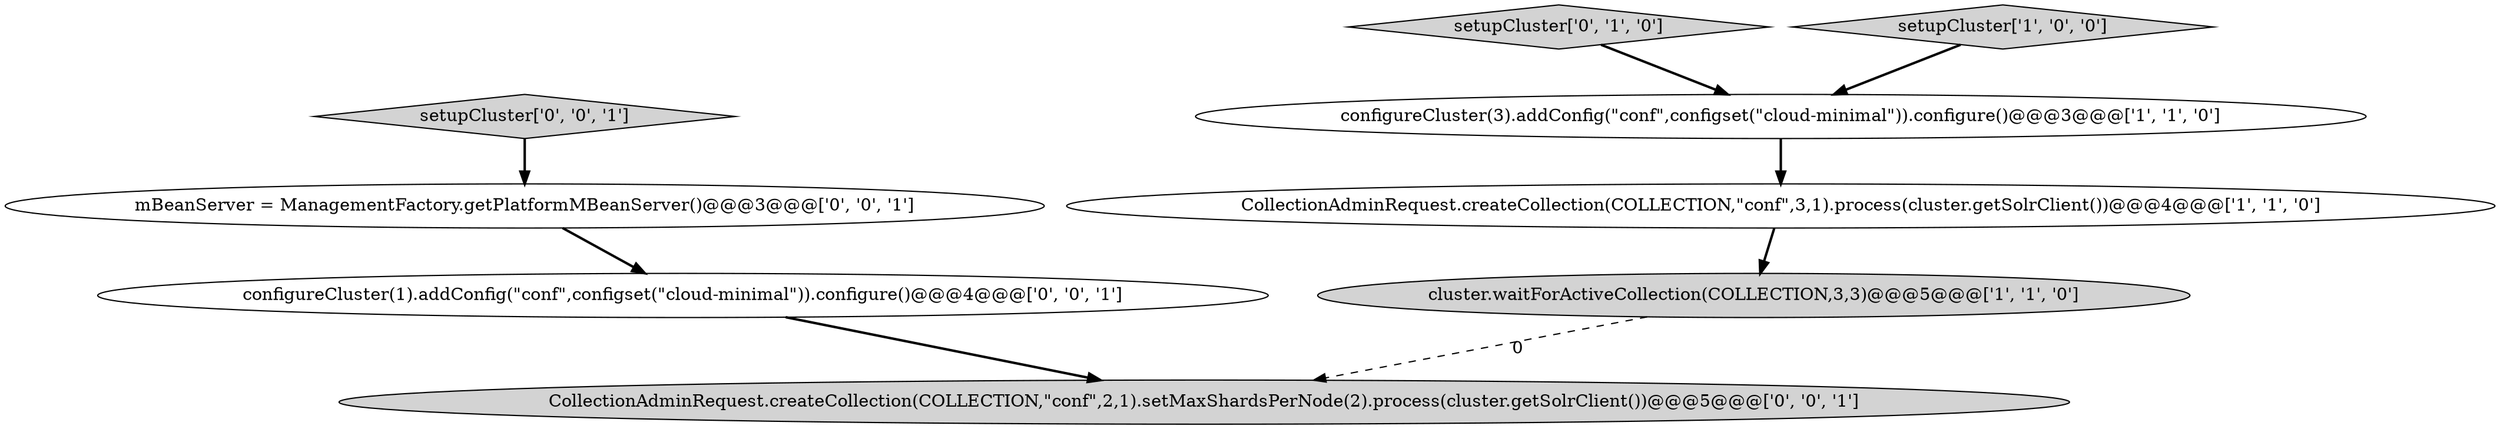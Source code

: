 digraph {
0 [style = filled, label = "configureCluster(3).addConfig(\"conf\",configset(\"cloud-minimal\")).configure()@@@3@@@['1', '1', '0']", fillcolor = white, shape = ellipse image = "AAA0AAABBB1BBB"];
1 [style = filled, label = "CollectionAdminRequest.createCollection(COLLECTION,\"conf\",3,1).process(cluster.getSolrClient())@@@4@@@['1', '1', '0']", fillcolor = white, shape = ellipse image = "AAA0AAABBB1BBB"];
4 [style = filled, label = "setupCluster['0', '1', '0']", fillcolor = lightgray, shape = diamond image = "AAA0AAABBB2BBB"];
6 [style = filled, label = "configureCluster(1).addConfig(\"conf\",configset(\"cloud-minimal\")).configure()@@@4@@@['0', '0', '1']", fillcolor = white, shape = ellipse image = "AAA0AAABBB3BBB"];
8 [style = filled, label = "setupCluster['0', '0', '1']", fillcolor = lightgray, shape = diamond image = "AAA0AAABBB3BBB"];
3 [style = filled, label = "setupCluster['1', '0', '0']", fillcolor = lightgray, shape = diamond image = "AAA0AAABBB1BBB"];
7 [style = filled, label = "CollectionAdminRequest.createCollection(COLLECTION,\"conf\",2,1).setMaxShardsPerNode(2).process(cluster.getSolrClient())@@@5@@@['0', '0', '1']", fillcolor = lightgray, shape = ellipse image = "AAA0AAABBB3BBB"];
5 [style = filled, label = "mBeanServer = ManagementFactory.getPlatformMBeanServer()@@@3@@@['0', '0', '1']", fillcolor = white, shape = ellipse image = "AAA0AAABBB3BBB"];
2 [style = filled, label = "cluster.waitForActiveCollection(COLLECTION,3,3)@@@5@@@['1', '1', '0']", fillcolor = lightgray, shape = ellipse image = "AAA0AAABBB1BBB"];
2->7 [style = dashed, label="0"];
6->7 [style = bold, label=""];
4->0 [style = bold, label=""];
8->5 [style = bold, label=""];
3->0 [style = bold, label=""];
1->2 [style = bold, label=""];
0->1 [style = bold, label=""];
5->6 [style = bold, label=""];
}
